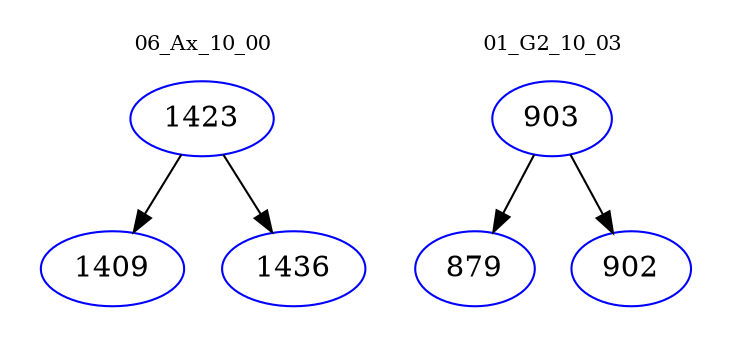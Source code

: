 digraph{
subgraph cluster_0 {
color = white
label = "06_Ax_10_00";
fontsize=10;
T0_1423 [label="1423", color="blue"]
T0_1423 -> T0_1409 [color="black"]
T0_1409 [label="1409", color="blue"]
T0_1423 -> T0_1436 [color="black"]
T0_1436 [label="1436", color="blue"]
}
subgraph cluster_1 {
color = white
label = "01_G2_10_03";
fontsize=10;
T1_903 [label="903", color="blue"]
T1_903 -> T1_879 [color="black"]
T1_879 [label="879", color="blue"]
T1_903 -> T1_902 [color="black"]
T1_902 [label="902", color="blue"]
}
}
